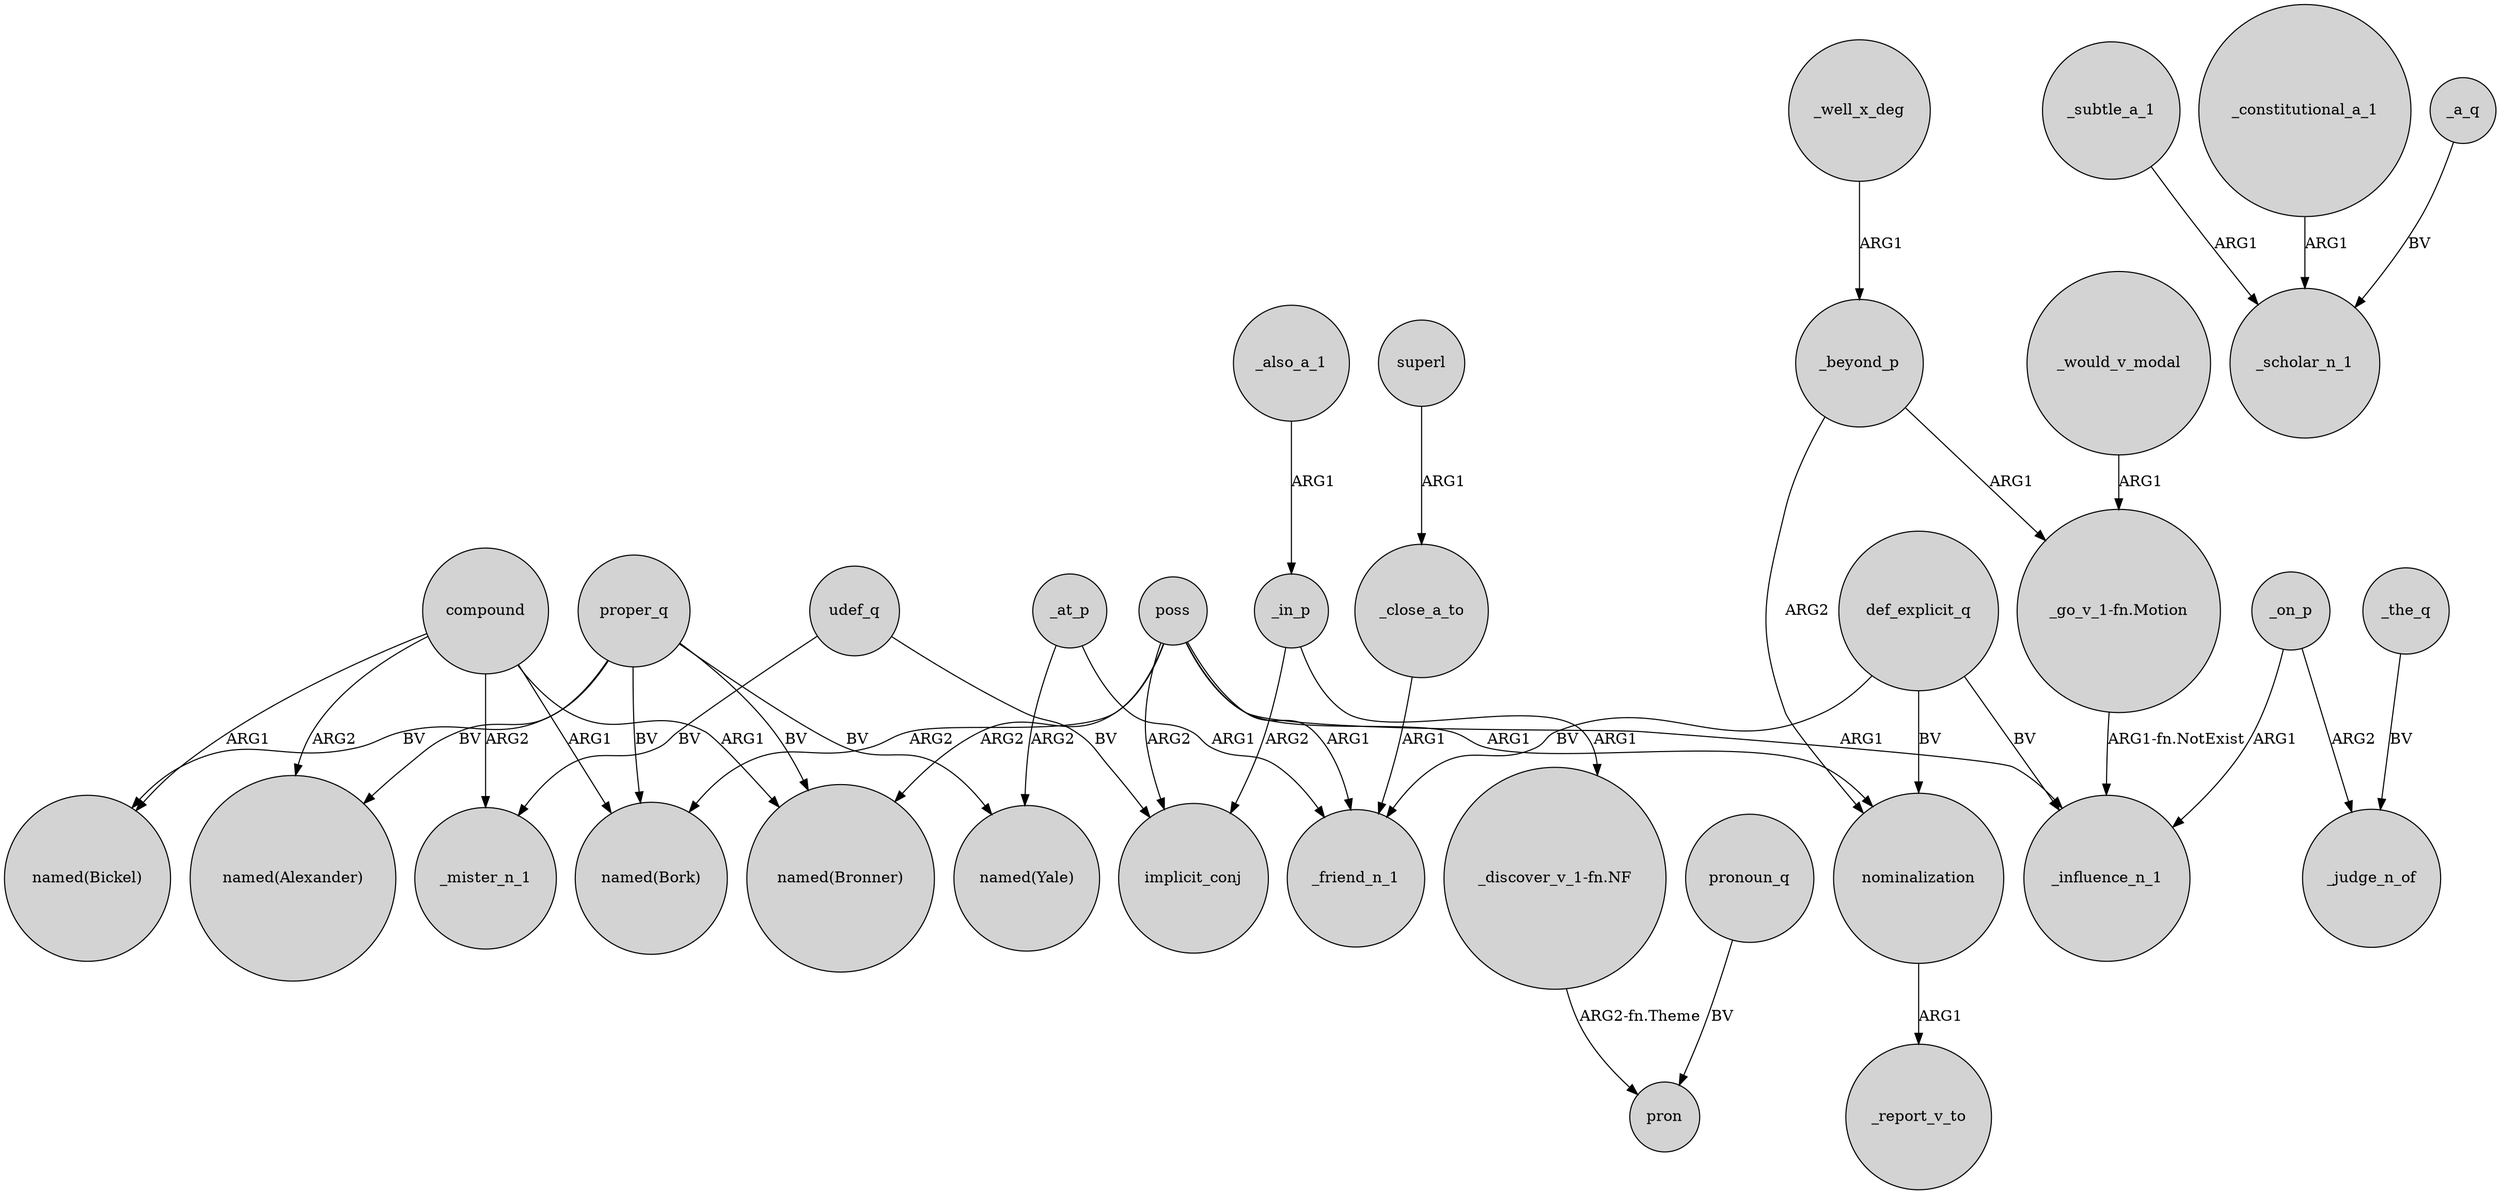 digraph {
	node [shape=circle style=filled]
	proper_q -> "named(Bronner)" [label=BV]
	poss -> "named(Bork)" [label=ARG2]
	proper_q -> "named(Yale)" [label=BV]
	poss -> _influence_n_1 [label=ARG1]
	proper_q -> "named(Alexander)" [label=BV]
	_well_x_deg -> _beyond_p [label=ARG1]
	superl -> _close_a_to [label=ARG1]
	compound -> _mister_n_1 [label=ARG2]
	poss -> "named(Bronner)" [label=ARG2]
	_also_a_1 -> _in_p [label=ARG1]
	udef_q -> _mister_n_1 [label=BV]
	_at_p -> "named(Yale)" [label=ARG2]
	_beyond_p -> "_go_v_1-fn.Motion" [label=ARG1]
	_on_p -> _judge_n_of [label=ARG2]
	poss -> _friend_n_1 [label=ARG1]
	compound -> "named(Bork)" [label=ARG1]
	proper_q -> "named(Bork)" [label=BV]
	udef_q -> implicit_conj [label=BV]
	nominalization -> _report_v_to [label=ARG1]
	_would_v_modal -> "_go_v_1-fn.Motion" [label=ARG1]
	poss -> nominalization [label=ARG1]
	_subtle_a_1 -> _scholar_n_1 [label=ARG1]
	_constitutional_a_1 -> _scholar_n_1 [label=ARG1]
	pronoun_q -> pron [label=BV]
	_close_a_to -> _friend_n_1 [label=ARG1]
	"_go_v_1-fn.Motion" -> _influence_n_1 [label="ARG1-fn.NotExist"]
	compound -> "named(Bickel)" [label=ARG1]
	compound -> "named(Alexander)" [label=ARG2]
	"_discover_v_1-fn.NF" -> pron [label="ARG2-fn.Theme"]
	def_explicit_q -> _influence_n_1 [label=BV]
	compound -> "named(Bronner)" [label=ARG1]
	_beyond_p -> nominalization [label=ARG2]
	poss -> implicit_conj [label=ARG2]
	_in_p -> implicit_conj [label=ARG2]
	_on_p -> _influence_n_1 [label=ARG1]
	def_explicit_q -> nominalization [label=BV]
	_the_q -> _judge_n_of [label=BV]
	proper_q -> "named(Bickel)" [label=BV]
	def_explicit_q -> _friend_n_1 [label=BV]
	_at_p -> _friend_n_1 [label=ARG1]
	_in_p -> "_discover_v_1-fn.NF" [label=ARG1]
	_a_q -> _scholar_n_1 [label=BV]
}

